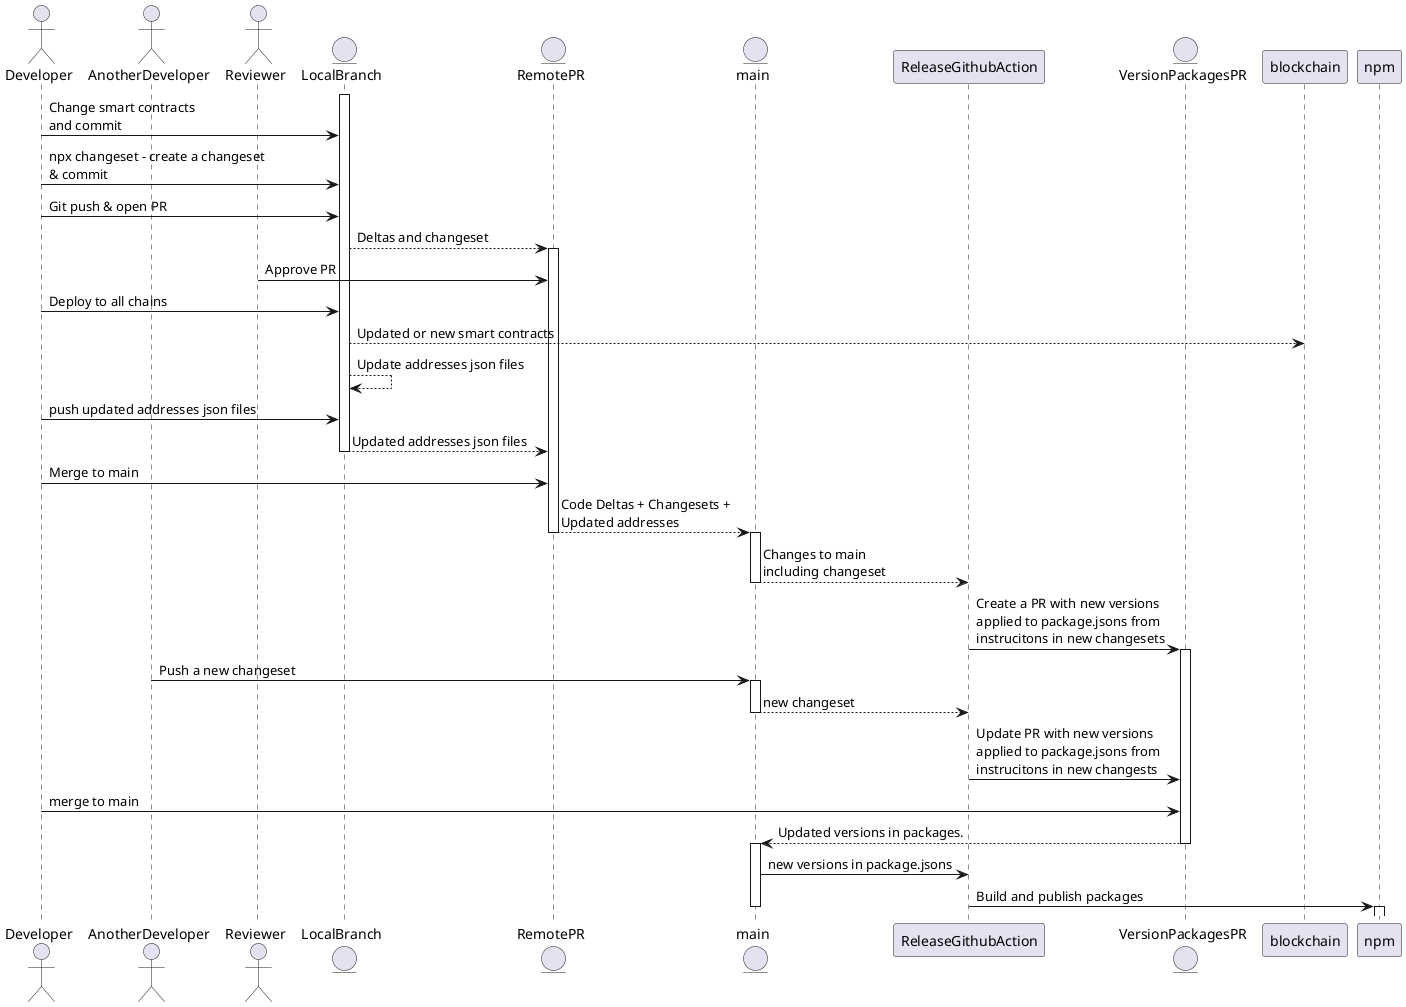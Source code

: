 @startuml
actor Developer
actor AnotherDeveloper
actor Reviewer
entity LocalBranch
entity RemotePR
entity main
participant  ReleaseGithubAction
entity VersionPackagesPR
participant blockchain
participant npm

Activate LocalBranch
Developer -> LocalBranch: Change smart contracts \nand commit
Developer -> LocalBranch: npx changeset - create a changeset \n& commit 
Developer -> LocalBranch: Git push & open PR
LocalBranch --> RemotePR: Deltas and changeset
activate RemotePR
Reviewer -> RemotePR: Approve PR
Developer -> LocalBranch: Deploy to all chains
LocalBranch --> blockchain: Updated or new smart contracts
LocalBranch --> LocalBranch: Update addresses json files
Developer -> LocalBranch: push updated addresses json files
LocalBranch --> RemotePR: Updated addresses json files
deactivate LocalBranch
Developer -> RemotePR: Merge to main
RemotePR --> main: Code Deltas + Changesets + \nUpdated addresses
deactivate RemotePR
activate main
main --> ReleaseGithubAction: Changes to main \nincluding changeset
deactivate main
ReleaseGithubAction -> VersionPackagesPR: Create a PR with new versions \napplied to package.jsons from \ninstrucitons in new changesets
activate VersionPackagesPR
AnotherDeveloper -> main: Push a new changeset
activate main
main --> ReleaseGithubAction: new changeset
deactivate main
ReleaseGithubAction -> VersionPackagesPR: Update PR with new versions \napplied to package.jsons from \ninstrucitons in new changests
Developer -> VersionPackagesPR: merge to main
VersionPackagesPR --> main: Updated versions in packages.
deactivate VersionPackagesPR
activate main
main -> ReleaseGithubAction: new versions in package.jsons
ReleaseGithubAction -> npm: Build and publish packages
deactivate main
activate npm

@enduml